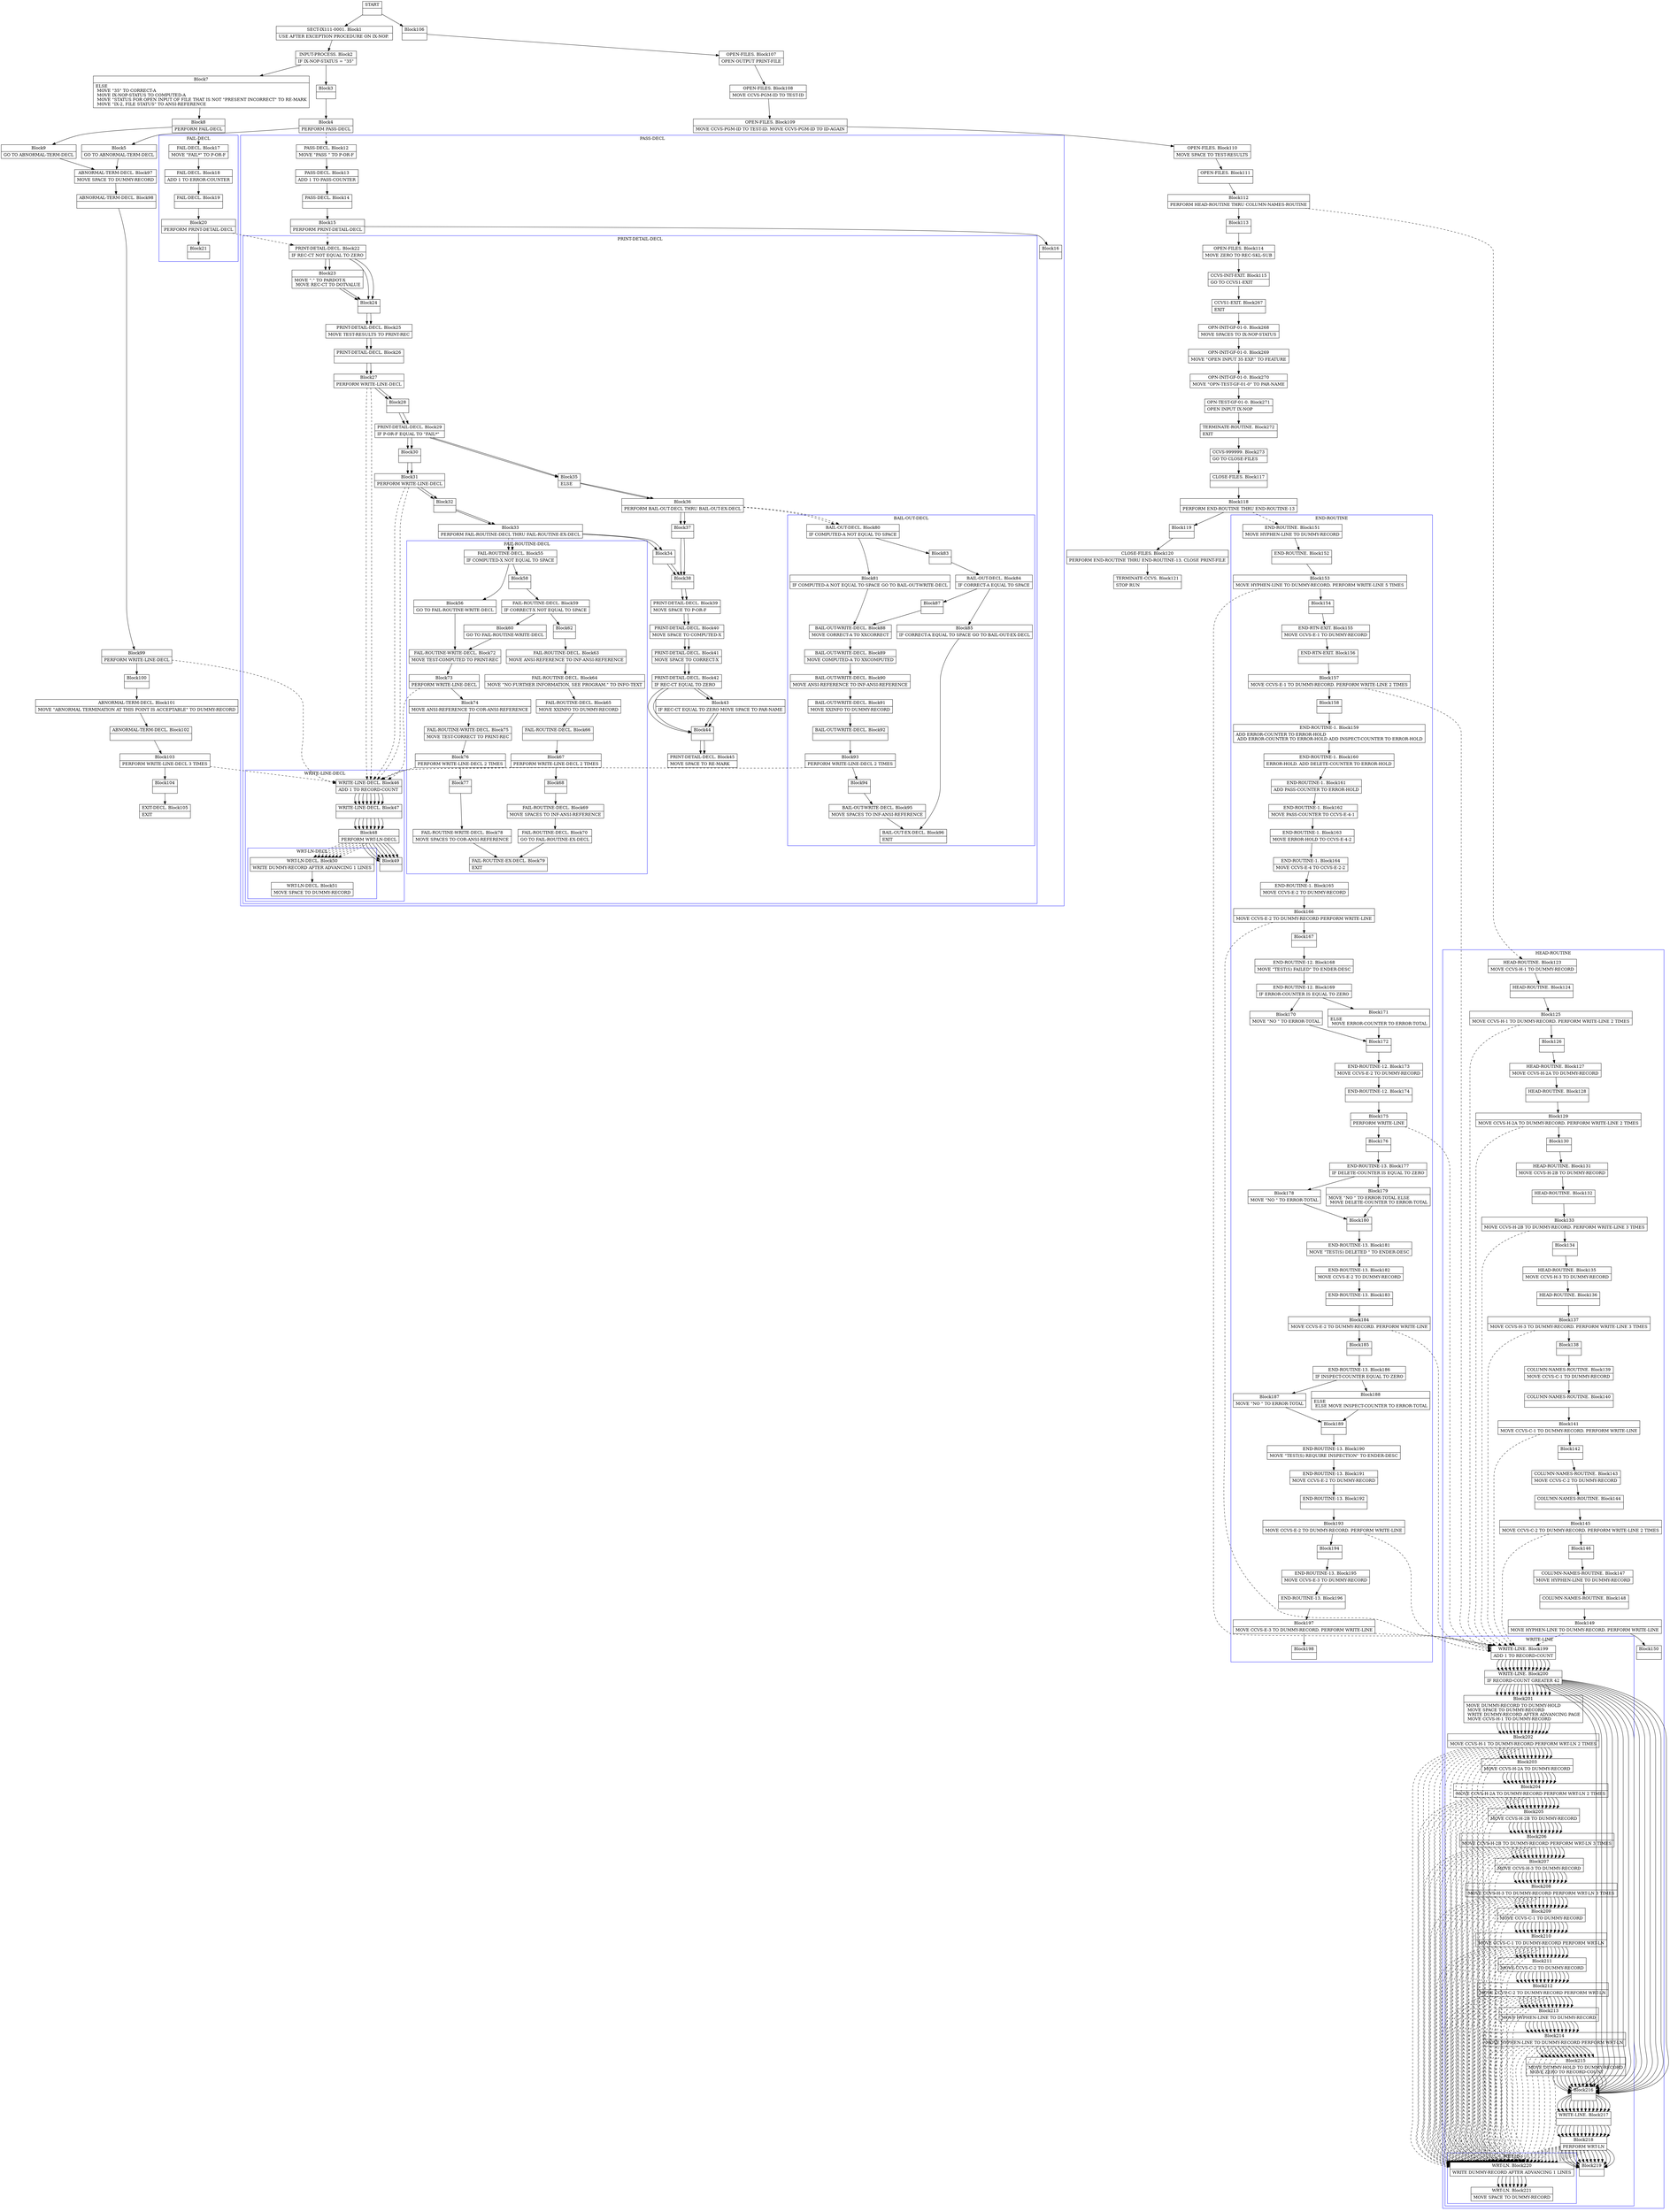 digraph Cfg {
compound=true;
node [
shape = "record"
]

edge [
arrowtail = "empty"
]
Block0 [
label = "{START|}"
]
Block1 [
label = "{SECT-IX111-0001. Block1|    USE AFTER EXCEPTION PROCEDURE ON IX-NOP. \l}"
]
Block2 [
label = "{INPUT-PROCESS. Block2|    IF IX-NOP-STATUS = \"35\"\l}"
]
Block3 [
label = "{Block3|}"
]
Block4 [
label = "{Block4|            PERFORM PASS-DECL\l}"
]
subgraph cluster_1{
color = blue;
label = "PASS-DECL";
Block12 [
label = "{PASS-DECL. Block12|    MOVE   \"PASS \" TO P-OR-F\l}"
]
Block13 [
label = "{PASS-DECL. Block13|    ADD     1 TO PASS-COUNTER\l}"
]
Block14 [
label = "{PASS-DECL. Block14|}"
]
Block15 [
label = "{Block15|    PERFORM PRINT-DETAIL-DECL\l}"
]
subgraph cluster_3{
color = blue;
label = "PRINT-DETAIL-DECL";
Block22 [
label = "{PRINT-DETAIL-DECL. Block22|    IF REC-CT NOT EQUAL TO ZERO\l}"
]
Block23 [
label = "{Block23|        MOVE   \".\" TO PARDOT-X\l        MOVE   REC-CT TO DOTVALUE\l}"
]
Block24 [
label = "{Block24|}"
]
Block25 [
label = "{PRINT-DETAIL-DECL. Block25|    MOVE    TEST-RESULTS TO PRINT-REC\l}"
]
Block26 [
label = "{PRINT-DETAIL-DECL. Block26|}"
]
Block27 [
label = "{Block27|    PERFORM WRITE-LINE-DECL\l}"
]
subgraph cluster_5{
color = blue;
label = "WRITE-LINE-DECL";
Block46 [
label = "{WRITE-LINE-DECL. Block46|    ADD     1 TO RECORD-COUNT\l}"
]
Block47 [
label = "{WRITE-LINE-DECL. Block47|}"
]
Block48 [
label = "{Block48|    PERFORM WRT-LN-DECL\l}"
]
subgraph cluster_9{
color = blue;
label = "WRT-LN-DECL";
Block50 [
label = "{WRT-LN-DECL. Block50|    WRITE   DUMMY-RECORD AFTER ADVANCING 1 LINES\l}"
]
Block51 [
label = "{WRT-LN-DECL. Block51|    MOVE    SPACE TO DUMMY-RECORD\l}"
]
Block50 -> Block51

}
Block48 -> Block50 [style=dashed]

Block49 [
label = "{Block49|}"
]
Block46 -> Block47
Block47 -> Block48
Block48 -> Block49

}
Block27 -> Block46 [style=dashed]

Block28 [
label = "{Block28|}"
]
Block29 [
label = "{PRINT-DETAIL-DECL. Block29|    IF P-OR-F EQUAL TO \"FAIL*\"\l}"
]
Block30 [
label = "{Block30|}"
]
Block31 [
label = "{Block31|        PERFORM WRITE-LINE-DECL\l}"
]
subgraph cluster_6{
color = blue;
label = "WRITE-LINE-DECL";
Block46 [
label = "{WRITE-LINE-DECL. Block46|    ADD     1 TO RECORD-COUNT\l}"
]
Block47 [
label = "{WRITE-LINE-DECL. Block47|}"
]
Block48 [
label = "{Block48|    PERFORM WRT-LN-DECL\l}"
]
Block48 -> Block50 [style=dashed]

Block49 [
label = "{Block49|}"
]
Block46 -> Block47
Block47 -> Block48
Block48 -> Block49

}
Block31 -> Block46 [style=dashed]

Block32 [
label = "{Block32|}"
]
Block33 [
label = "{Block33|        PERFORM FAIL-ROUTINE-DECL THRU FAIL-ROUTINE-EX-DECL\l}"
]
subgraph cluster_7{
color = blue;
label = "FAIL-ROUTINE-DECL";
Block55 [
label = "{FAIL-ROUTINE-DECL. Block55|    IF COMPUTED-X NOT EQUAL TO SPACE\l}"
]
Block56 [
label = "{Block56|            GO TO FAIL-ROUTINE-WRITE-DECL\l}"
]
Block72 [
label = "{FAIL-ROUTINE-WRITE-DECL. Block72|    MOVE    TEST-COMPUTED  TO PRINT-REC\l}"
]
Block73 [
label = "{Block73|    PERFORM WRITE-LINE-DECL\l}"
]
subgraph cluster_12{
color = blue;
label = "WRITE-LINE-DECL";
Block46 [
label = "{WRITE-LINE-DECL. Block46|    ADD     1 TO RECORD-COUNT\l}"
]
Block47 [
label = "{WRITE-LINE-DECL. Block47|}"
]
Block48 [
label = "{Block48|    PERFORM WRT-LN-DECL\l}"
]
Block48 -> Block50 [style=dashed]

Block49 [
label = "{Block49|}"
]
Block46 -> Block47
Block47 -> Block48
Block48 -> Block49

}
Block73 -> Block46 [style=dashed]

Block74 [
label = "{Block74|    MOVE    ANSI-REFERENCE TO COR-ANSI-REFERENCE\l}"
]
Block75 [
label = "{FAIL-ROUTINE-WRITE-DECL. Block75|    MOVE    TEST-CORRECT   TO PRINT-REC\l}"
]
Block76 [
label = "{Block76|    PERFORM WRITE-LINE-DECL 2 TIMES\l}"
]
subgraph cluster_13{
color = blue;
label = "WRITE-LINE-DECL";
Block46 [
label = "{WRITE-LINE-DECL. Block46|    ADD     1 TO RECORD-COUNT\l}"
]
Block47 [
label = "{WRITE-LINE-DECL. Block47|}"
]
Block48 [
label = "{Block48|    PERFORM WRT-LN-DECL\l}"
]
Block48 -> Block50 [style=dashed]

Block49 [
label = "{Block49|}"
]
Block46 -> Block47
Block47 -> Block48
Block48 -> Block49

}
Block76 -> Block46 [style=dashed]

Block77 [
label = "{Block77|}"
]
Block78 [
label = "{FAIL-ROUTINE-WRITE-DECL. Block78|    MOVE    SPACES         TO COR-ANSI-REFERENCE\l}"
]
Block79 [
label = "{FAIL-ROUTINE-EX-DECL. Block79|    EXIT\l}"
]
Block58 [
label = "{Block58|}"
]
Block59 [
label = "{FAIL-ROUTINE-DECL. Block59|    IF CORRECT-X NOT EQUAL TO SPACE\l}"
]
Block60 [
label = "{Block60|            GO TO FAIL-ROUTINE-WRITE-DECL\l}"
]
Block62 [
label = "{Block62|}"
]
Block63 [
label = "{FAIL-ROUTINE-DECL. Block63|    MOVE    ANSI-REFERENCE TO INF-ANSI-REFERENCE\l}"
]
Block64 [
label = "{FAIL-ROUTINE-DECL. Block64|    MOVE   \"NO FURTHER INFORMATION, SEE PROGRAM.\" TO INFO-TEXT\l}"
]
Block65 [
label = "{FAIL-ROUTINE-DECL. Block65|    MOVE    XXINFO TO DUMMY-RECORD\l}"
]
Block66 [
label = "{FAIL-ROUTINE-DECL. Block66|}"
]
Block67 [
label = "{Block67|    PERFORM WRITE-LINE-DECL 2 TIMES\l}"
]
subgraph cluster_11{
color = blue;
label = "WRITE-LINE-DECL";
Block46 [
label = "{WRITE-LINE-DECL. Block46|    ADD     1 TO RECORD-COUNT\l}"
]
Block47 [
label = "{WRITE-LINE-DECL. Block47|}"
]
Block48 [
label = "{Block48|    PERFORM WRT-LN-DECL\l}"
]
Block48 -> Block50 [style=dashed]

Block49 [
label = "{Block49|}"
]
Block46 -> Block47
Block47 -> Block48
Block48 -> Block49

}
Block67 -> Block46 [style=dashed]

Block68 [
label = "{Block68|}"
]
Block69 [
label = "{FAIL-ROUTINE-DECL. Block69|    MOVE    SPACES TO INF-ANSI-REFERENCE\l}"
]
Block70 [
label = "{FAIL-ROUTINE-DECL. Block70|    GO TO   FAIL-ROUTINE-EX-DECL\l}"
]
Block55 -> Block56
Block55 -> Block58
Block56 -> Block72
Block72 -> Block73
Block73 -> Block74
Block74 -> Block75
Block75 -> Block76
Block76 -> Block77
Block77 -> Block78
Block78 -> Block79
Block58 -> Block59
Block59 -> Block60
Block59 -> Block62
Block60 -> Block72
Block62 -> Block63
Block63 -> Block64
Block64 -> Block65
Block65 -> Block66
Block66 -> Block67
Block67 -> Block68
Block68 -> Block69
Block69 -> Block70
Block70 -> Block79

}
Block33 -> Block55 [style=dashed]

Block34 [
label = "{Block34|}"
]
Block38 [
label = "{Block38|}"
]
Block39 [
label = "{PRINT-DETAIL-DECL. Block39|    MOVE    SPACE TO P-OR-F\l}"
]
Block40 [
label = "{PRINT-DETAIL-DECL. Block40|    MOVE    SPACE TO COMPUTED-X\l}"
]
Block41 [
label = "{PRINT-DETAIL-DECL. Block41|    MOVE    SPACE TO CORRECT-X\l}"
]
Block42 [
label = "{PRINT-DETAIL-DECL. Block42|    IF REC-CT EQUAL TO ZERO\l}"
]
Block43 [
label = "{Block43|    IF REC-CT EQUAL TO ZERO  MOVE SPACE TO PAR-NAME\l}"
]
Block44 [
label = "{Block44|}"
]
Block45 [
label = "{PRINT-DETAIL-DECL. Block45|    MOVE    SPACE TO RE-MARK\l}"
]
Block35 [
label = "{Block35|    ELSE\l}"
]
Block36 [
label = "{Block36|        PERFORM BAIL-OUT-DECL THRU BAIL-OUT-EX-DECL\l}"
]
subgraph cluster_8{
color = blue;
label = "BAIL-OUT-DECL";
Block80 [
label = "{BAIL-OUT-DECL. Block80|    IF COMPUTED-A NOT EQUAL TO SPACE\l}"
]
Block81 [
label = "{Block81|    IF COMPUTED-A NOT EQUAL TO SPACE GO TO BAIL-OUT-WRITE-DECL\l}"
]
Block88 [
label = "{BAIL-OUT-WRITE-DECL. Block88|    MOVE    CORRECT-A      TO XXCORRECT\l}"
]
Block89 [
label = "{BAIL-OUT-WRITE-DECL. Block89|    MOVE    COMPUTED-A     TO XXCOMPUTED\l}"
]
Block90 [
label = "{BAIL-OUT-WRITE-DECL. Block90|    MOVE    ANSI-REFERENCE TO INF-ANSI-REFERENCE\l}"
]
Block91 [
label = "{BAIL-OUT-WRITE-DECL. Block91|    MOVE    XXINFO TO DUMMY-RECORD\l}"
]
Block92 [
label = "{BAIL-OUT-WRITE-DECL. Block92|}"
]
Block93 [
label = "{Block93|    PERFORM WRITE-LINE-DECL 2 TIMES\l}"
]
subgraph cluster_14{
color = blue;
label = "WRITE-LINE-DECL";
Block46 [
label = "{WRITE-LINE-DECL. Block46|    ADD     1 TO RECORD-COUNT\l}"
]
Block47 [
label = "{WRITE-LINE-DECL. Block47|}"
]
Block48 [
label = "{Block48|    PERFORM WRT-LN-DECL\l}"
]
Block48 -> Block50 [style=dashed]

Block49 [
label = "{Block49|}"
]
Block46 -> Block47
Block47 -> Block48
Block48 -> Block49

}
Block93 -> Block46 [style=dashed]

Block94 [
label = "{Block94|}"
]
Block95 [
label = "{BAIL-OUT-WRITE-DECL. Block95|    MOVE    SPACES TO INF-ANSI-REFERENCE\l}"
]
Block96 [
label = "{BAIL-OUT-EX-DECL. Block96|    EXIT\l}"
]
Block83 [
label = "{Block83|}"
]
Block84 [
label = "{BAIL-OUT-DECL. Block84|    IF CORRECT-A EQUAL TO SPACE\l}"
]
Block85 [
label = "{Block85|    IF CORRECT-A EQUAL TO SPACE GO TO BAIL-OUT-EX-DECL\l}"
]
Block87 [
label = "{Block87|}"
]
Block80 -> Block81
Block80 -> Block83
Block81 -> Block88
Block88 -> Block89
Block89 -> Block90
Block90 -> Block91
Block91 -> Block92
Block92 -> Block93
Block93 -> Block94
Block94 -> Block95
Block95 -> Block96
Block83 -> Block84
Block84 -> Block85
Block84 -> Block87
Block85 -> Block96
Block87 -> Block88

}
Block36 -> Block80 [style=dashed]

Block37 [
label = "{Block37|}"
]
Block22 -> Block23
Block22 -> Block24
Block23 -> Block24
Block24 -> Block25
Block25 -> Block26
Block26 -> Block27
Block27 -> Block28
Block28 -> Block29
Block29 -> Block30
Block29 -> Block35
Block30 -> Block31
Block31 -> Block32
Block32 -> Block33
Block33 -> Block34
Block34 -> Block38
Block38 -> Block39
Block39 -> Block40
Block40 -> Block41
Block41 -> Block42
Block42 -> Block43
Block42 -> Block44
Block43 -> Block44
Block44 -> Block45
Block35 -> Block36
Block36 -> Block37
Block37 -> Block38

}
Block15 -> Block22 [style=dashed]

Block16 [
label = "{Block16|}"
]
Block12 -> Block13
Block13 -> Block14
Block14 -> Block15
Block15 -> Block16

}
Block4 -> Block12 [style=dashed]

Block5 [
label = "{Block5|            GO TO ABNORMAL-TERM-DECL\l}"
]
Block97 [
label = "{ABNORMAL-TERM-DECL. Block97|    MOVE    SPACE TO DUMMY-RECORD\l}"
]
Block98 [
label = "{ABNORMAL-TERM-DECL. Block98|}"
]
Block99 [
label = "{Block99|    PERFORM WRITE-LINE-DECL\l}"
]
subgraph cluster_15{
color = blue;
label = "WRITE-LINE-DECL";
Block46 [
label = "{WRITE-LINE-DECL. Block46|    ADD     1 TO RECORD-COUNT\l}"
]
Block47 [
label = "{WRITE-LINE-DECL. Block47|}"
]
Block48 [
label = "{Block48|    PERFORM WRT-LN-DECL\l}"
]
Block48 -> Block50 [style=dashed]

Block49 [
label = "{Block49|}"
]
Block46 -> Block47
Block47 -> Block48
Block48 -> Block49

}
Block99 -> Block46 [style=dashed]

Block100 [
label = "{Block100|}"
]
Block101 [
label = "{ABNORMAL-TERM-DECL. Block101|    MOVE    \"ABNORMAL TERMINATION AT THIS POINT IS ACCEPTABLE\"                      TO DUMMY-RECORD\l}"
]
Block102 [
label = "{ABNORMAL-TERM-DECL. Block102|}"
]
Block103 [
label = "{Block103|    PERFORM WRITE-LINE-DECL 3 TIMES\l}"
]
subgraph cluster_16{
color = blue;
label = "WRITE-LINE-DECL";
Block46 [
label = "{WRITE-LINE-DECL. Block46|    ADD     1 TO RECORD-COUNT\l}"
]
Block47 [
label = "{WRITE-LINE-DECL. Block47|}"
]
Block48 [
label = "{Block48|    PERFORM WRT-LN-DECL\l}"
]
Block48 -> Block50 [style=dashed]

Block49 [
label = "{Block49|}"
]
Block46 -> Block47
Block47 -> Block48
Block48 -> Block49

}
Block103 -> Block46 [style=dashed]

Block104 [
label = "{Block104|}"
]
Block105 [
label = "{EXIT-DECL. Block105|    EXIT\l}"
]
Block7 [
label = "{Block7|    ELSE\l            MOVE \"35\" TO CORRECT-A\l            MOVE IX-NOP-STATUS TO COMPUTED-A\l            MOVE \"STATUS FOR OPEN INPUT OF FILE THAT IS NOT                         \"PRESENT INCORRECT\" TO RE-MARK\l            MOVE \"IX-2, FILE STATUS\" TO ANSI-REFERENCE\l}"
]
Block8 [
label = "{Block8|            PERFORM FAIL-DECL\l}"
]
subgraph cluster_2{
color = blue;
label = "FAIL-DECL";
Block17 [
label = "{FAIL-DECL. Block17|    MOVE   \"FAIL*\" TO P-OR-F\l}"
]
Block18 [
label = "{FAIL-DECL. Block18|    ADD     1 TO ERROR-COUNTER\l}"
]
Block19 [
label = "{FAIL-DECL. Block19|}"
]
Block20 [
label = "{Block20|    PERFORM PRINT-DETAIL-DECL\l}"
]
subgraph cluster_4{
color = blue;
label = "PRINT-DETAIL-DECL";
Block22 [
label = "{PRINT-DETAIL-DECL. Block22|    IF REC-CT NOT EQUAL TO ZERO\l}"
]
Block23 [
label = "{Block23|        MOVE   \".\" TO PARDOT-X\l        MOVE   REC-CT TO DOTVALUE\l}"
]
Block24 [
label = "{Block24|}"
]
Block25 [
label = "{PRINT-DETAIL-DECL. Block25|    MOVE    TEST-RESULTS TO PRINT-REC\l}"
]
Block26 [
label = "{PRINT-DETAIL-DECL. Block26|}"
]
Block27 [
label = "{Block27|    PERFORM WRITE-LINE-DECL\l}"
]
Block27 -> Block46 [style=dashed]

Block28 [
label = "{Block28|}"
]
Block29 [
label = "{PRINT-DETAIL-DECL. Block29|    IF P-OR-F EQUAL TO \"FAIL*\"\l}"
]
Block30 [
label = "{Block30|}"
]
Block31 [
label = "{Block31|        PERFORM WRITE-LINE-DECL\l}"
]
Block31 -> Block46 [style=dashed]

Block32 [
label = "{Block32|}"
]
Block33 [
label = "{Block33|        PERFORM FAIL-ROUTINE-DECL THRU FAIL-ROUTINE-EX-DECL\l}"
]
Block33 -> Block55 [style=dashed]

Block34 [
label = "{Block34|}"
]
Block38 [
label = "{Block38|}"
]
Block39 [
label = "{PRINT-DETAIL-DECL. Block39|    MOVE    SPACE TO P-OR-F\l}"
]
Block40 [
label = "{PRINT-DETAIL-DECL. Block40|    MOVE    SPACE TO COMPUTED-X\l}"
]
Block41 [
label = "{PRINT-DETAIL-DECL. Block41|    MOVE    SPACE TO CORRECT-X\l}"
]
Block42 [
label = "{PRINT-DETAIL-DECL. Block42|    IF REC-CT EQUAL TO ZERO\l}"
]
Block43 [
label = "{Block43|    IF REC-CT EQUAL TO ZERO  MOVE SPACE TO PAR-NAME\l}"
]
Block44 [
label = "{Block44|}"
]
Block45 [
label = "{PRINT-DETAIL-DECL. Block45|    MOVE    SPACE TO RE-MARK\l}"
]
Block35 [
label = "{Block35|    ELSE\l}"
]
Block36 [
label = "{Block36|        PERFORM BAIL-OUT-DECL THRU BAIL-OUT-EX-DECL\l}"
]
Block36 -> Block80 [style=dashed]

Block37 [
label = "{Block37|}"
]
Block22 -> Block23
Block22 -> Block24
Block23 -> Block24
Block24 -> Block25
Block25 -> Block26
Block26 -> Block27
Block27 -> Block28
Block28 -> Block29
Block29 -> Block30
Block29 -> Block35
Block30 -> Block31
Block31 -> Block32
Block32 -> Block33
Block33 -> Block34
Block34 -> Block38
Block38 -> Block39
Block39 -> Block40
Block40 -> Block41
Block41 -> Block42
Block42 -> Block43
Block42 -> Block44
Block43 -> Block44
Block44 -> Block45
Block35 -> Block36
Block36 -> Block37
Block37 -> Block38

}
Block20 -> Block22 [style=dashed]

Block21 [
label = "{Block21|}"
]
Block17 -> Block18
Block18 -> Block19
Block19 -> Block20
Block20 -> Block21

}
Block8 -> Block17 [style=dashed]

Block9 [
label = "{Block9|            GO TO ABNORMAL-TERM-DECL\l}"
]
Block106 [
label = "{Block106|}"
]
Block107 [
label = "{OPEN-FILES. Block107|    OPEN    OUTPUT PRINT-FILE\l}"
]
Block108 [
label = "{OPEN-FILES. Block108|    MOVE  CCVS-PGM-ID TO TEST-ID\l}"
]
Block109 [
label = "{OPEN-FILES. Block109|    MOVE  CCVS-PGM-ID TO TEST-ID. MOVE CCVS-PGM-ID TO ID-AGAIN\l}"
]
Block110 [
label = "{OPEN-FILES. Block110|    MOVE    SPACE TO TEST-RESULTS\l}"
]
Block111 [
label = "{OPEN-FILES. Block111|}"
]
Block112 [
label = "{Block112|    PERFORM HEAD-ROUTINE THRU COLUMN-NAMES-ROUTINE\l}"
]
subgraph cluster_17{
color = blue;
label = "HEAD-ROUTINE";
Block123 [
label = "{HEAD-ROUTINE. Block123|    MOVE CCVS-H-1  TO DUMMY-RECORD\l}"
]
Block124 [
label = "{HEAD-ROUTINE. Block124|}"
]
Block125 [
label = "{Block125|    MOVE CCVS-H-1  TO DUMMY-RECORD. PERFORM WRITE-LINE 2 TIMES\l}"
]
subgraph cluster_19{
color = blue;
label = "WRITE-LINE";
Block199 [
label = "{WRITE-LINE. Block199|    ADD 1 TO RECORD-COUNT\l}"
]
Block200 [
label = "{WRITE-LINE. Block200|    IF RECORD-COUNT GREATER 42\l}"
]
Block201 [
label = "{Block201|        MOVE DUMMY-RECORD TO DUMMY-HOLD\l        MOVE SPACE TO DUMMY-RECORD\l        WRITE DUMMY-RECORD AFTER ADVANCING PAGE\l        MOVE CCVS-H-1  TO DUMMY-RECORD\l}"
]
Block202 [
label = "{Block202|        MOVE CCVS-H-1  TO DUMMY-RECORD PERFORM WRT-LN 2 TIMES\l}"
]
subgraph cluster_33{
color = blue;
label = "WRT-LN";
Block220 [
label = "{WRT-LN. Block220|    WRITE    DUMMY-RECORD AFTER ADVANCING 1 LINES\l}"
]
Block221 [
label = "{WRT-LN. Block221|    MOVE SPACE TO DUMMY-RECORD\l}"
]
Block220 -> Block221

}
Block202 -> Block220 [style=dashed]

Block203 [
label = "{Block203|        MOVE CCVS-H-2A TO DUMMY-RECORD\l}"
]
Block204 [
label = "{Block204|        MOVE CCVS-H-2A TO DUMMY-RECORD PERFORM WRT-LN 2 TIMES\l}"
]
subgraph cluster_34{
color = blue;
label = "WRT-LN";
Block220 [
label = "{WRT-LN. Block220|    WRITE    DUMMY-RECORD AFTER ADVANCING 1 LINES\l}"
]
Block221 [
label = "{WRT-LN. Block221|    MOVE SPACE TO DUMMY-RECORD\l}"
]
Block220 -> Block221

}
Block204 -> Block220 [style=dashed]

Block205 [
label = "{Block205|        MOVE CCVS-H-2B TO DUMMY-RECORD\l}"
]
Block206 [
label = "{Block206|        MOVE CCVS-H-2B TO DUMMY-RECORD PERFORM WRT-LN 3 TIMES\l}"
]
subgraph cluster_35{
color = blue;
label = "WRT-LN";
Block220 [
label = "{WRT-LN. Block220|    WRITE    DUMMY-RECORD AFTER ADVANCING 1 LINES\l}"
]
Block221 [
label = "{WRT-LN. Block221|    MOVE SPACE TO DUMMY-RECORD\l}"
]
Block220 -> Block221

}
Block206 -> Block220 [style=dashed]

Block207 [
label = "{Block207|        MOVE CCVS-H-3  TO DUMMY-RECORD\l}"
]
Block208 [
label = "{Block208|        MOVE CCVS-H-3  TO DUMMY-RECORD PERFORM WRT-LN 3 TIMES\l}"
]
subgraph cluster_36{
color = blue;
label = "WRT-LN";
Block220 [
label = "{WRT-LN. Block220|    WRITE    DUMMY-RECORD AFTER ADVANCING 1 LINES\l}"
]
Block221 [
label = "{WRT-LN. Block221|    MOVE SPACE TO DUMMY-RECORD\l}"
]
Block220 -> Block221

}
Block208 -> Block220 [style=dashed]

Block209 [
label = "{Block209|        MOVE CCVS-C-1  TO DUMMY-RECORD\l}"
]
Block210 [
label = "{Block210|        MOVE CCVS-C-1  TO DUMMY-RECORD PERFORM WRT-LN\l}"
]
subgraph cluster_37{
color = blue;
label = "WRT-LN";
Block220 [
label = "{WRT-LN. Block220|    WRITE    DUMMY-RECORD AFTER ADVANCING 1 LINES\l}"
]
Block221 [
label = "{WRT-LN. Block221|    MOVE SPACE TO DUMMY-RECORD\l}"
]
Block220 -> Block221

}
Block210 -> Block220 [style=dashed]

Block211 [
label = "{Block211|        MOVE CCVS-C-2  TO DUMMY-RECORD\l}"
]
Block212 [
label = "{Block212|        MOVE CCVS-C-2  TO DUMMY-RECORD PERFORM WRT-LN\l}"
]
subgraph cluster_38{
color = blue;
label = "WRT-LN";
Block220 [
label = "{WRT-LN. Block220|    WRITE    DUMMY-RECORD AFTER ADVANCING 1 LINES\l}"
]
Block221 [
label = "{WRT-LN. Block221|    MOVE SPACE TO DUMMY-RECORD\l}"
]
Block220 -> Block221

}
Block212 -> Block220 [style=dashed]

Block213 [
label = "{Block213|        MOVE HYPHEN-LINE TO DUMMY-RECORD\l}"
]
Block214 [
label = "{Block214|        MOVE HYPHEN-LINE TO DUMMY-RECORD PERFORM WRT-LN\l}"
]
subgraph cluster_39{
color = blue;
label = "WRT-LN";
Block220 [
label = "{WRT-LN. Block220|    WRITE    DUMMY-RECORD AFTER ADVANCING 1 LINES\l}"
]
Block221 [
label = "{WRT-LN. Block221|    MOVE SPACE TO DUMMY-RECORD\l}"
]
Block220 -> Block221

}
Block214 -> Block220 [style=dashed]

Block215 [
label = "{Block215|        MOVE DUMMY-HOLD TO DUMMY-RECORD\l        MOVE ZERO TO RECORD-COUNT\l}"
]
Block216 [
label = "{Block216|}"
]
Block217 [
label = "{WRITE-LINE. Block217|}"
]
Block218 [
label = "{Block218|    PERFORM WRT-LN\l}"
]
subgraph cluster_40{
color = blue;
label = "WRT-LN";
Block220 [
label = "{WRT-LN. Block220|    WRITE    DUMMY-RECORD AFTER ADVANCING 1 LINES\l}"
]
Block221 [
label = "{WRT-LN. Block221|    MOVE SPACE TO DUMMY-RECORD\l}"
]
Block220 -> Block221

}
Block218 -> Block220 [style=dashed]

Block219 [
label = "{Block219|}"
]
Block199 -> Block200
Block200 -> Block201
Block200 -> Block216
Block201 -> Block202
Block202 -> Block203
Block203 -> Block204
Block204 -> Block205
Block205 -> Block206
Block206 -> Block207
Block207 -> Block208
Block208 -> Block209
Block209 -> Block210
Block210 -> Block211
Block211 -> Block212
Block212 -> Block213
Block213 -> Block214
Block214 -> Block215
Block215 -> Block216
Block216 -> Block217
Block217 -> Block218
Block218 -> Block219

}
Block125 -> Block199 [style=dashed]

Block126 [
label = "{Block126|}"
]
Block127 [
label = "{HEAD-ROUTINE. Block127|    MOVE CCVS-H-2A TO DUMMY-RECORD\l}"
]
Block128 [
label = "{HEAD-ROUTINE. Block128|}"
]
Block129 [
label = "{Block129|    MOVE CCVS-H-2A TO DUMMY-RECORD. PERFORM WRITE-LINE 2 TIMES\l}"
]
subgraph cluster_20{
color = blue;
label = "WRITE-LINE";
Block199 [
label = "{WRITE-LINE. Block199|    ADD 1 TO RECORD-COUNT\l}"
]
Block200 [
label = "{WRITE-LINE. Block200|    IF RECORD-COUNT GREATER 42\l}"
]
Block201 [
label = "{Block201|        MOVE DUMMY-RECORD TO DUMMY-HOLD\l        MOVE SPACE TO DUMMY-RECORD\l        WRITE DUMMY-RECORD AFTER ADVANCING PAGE\l        MOVE CCVS-H-1  TO DUMMY-RECORD\l}"
]
Block202 [
label = "{Block202|        MOVE CCVS-H-1  TO DUMMY-RECORD PERFORM WRT-LN 2 TIMES\l}"
]
Block202 -> Block220 [style=dashed]

Block203 [
label = "{Block203|        MOVE CCVS-H-2A TO DUMMY-RECORD\l}"
]
Block204 [
label = "{Block204|        MOVE CCVS-H-2A TO DUMMY-RECORD PERFORM WRT-LN 2 TIMES\l}"
]
Block204 -> Block220 [style=dashed]

Block205 [
label = "{Block205|        MOVE CCVS-H-2B TO DUMMY-RECORD\l}"
]
Block206 [
label = "{Block206|        MOVE CCVS-H-2B TO DUMMY-RECORD PERFORM WRT-LN 3 TIMES\l}"
]
Block206 -> Block220 [style=dashed]

Block207 [
label = "{Block207|        MOVE CCVS-H-3  TO DUMMY-RECORD\l}"
]
Block208 [
label = "{Block208|        MOVE CCVS-H-3  TO DUMMY-RECORD PERFORM WRT-LN 3 TIMES\l}"
]
Block208 -> Block220 [style=dashed]

Block209 [
label = "{Block209|        MOVE CCVS-C-1  TO DUMMY-RECORD\l}"
]
Block210 [
label = "{Block210|        MOVE CCVS-C-1  TO DUMMY-RECORD PERFORM WRT-LN\l}"
]
Block210 -> Block220 [style=dashed]

Block211 [
label = "{Block211|        MOVE CCVS-C-2  TO DUMMY-RECORD\l}"
]
Block212 [
label = "{Block212|        MOVE CCVS-C-2  TO DUMMY-RECORD PERFORM WRT-LN\l}"
]
Block212 -> Block220 [style=dashed]

Block213 [
label = "{Block213|        MOVE HYPHEN-LINE TO DUMMY-RECORD\l}"
]
Block214 [
label = "{Block214|        MOVE HYPHEN-LINE TO DUMMY-RECORD PERFORM WRT-LN\l}"
]
Block214 -> Block220 [style=dashed]

Block215 [
label = "{Block215|        MOVE DUMMY-HOLD TO DUMMY-RECORD\l        MOVE ZERO TO RECORD-COUNT\l}"
]
Block216 [
label = "{Block216|}"
]
Block217 [
label = "{WRITE-LINE. Block217|}"
]
Block218 [
label = "{Block218|    PERFORM WRT-LN\l}"
]
Block218 -> Block220 [style=dashed]

Block219 [
label = "{Block219|}"
]
Block199 -> Block200
Block200 -> Block201
Block200 -> Block216
Block201 -> Block202
Block202 -> Block203
Block203 -> Block204
Block204 -> Block205
Block205 -> Block206
Block206 -> Block207
Block207 -> Block208
Block208 -> Block209
Block209 -> Block210
Block210 -> Block211
Block211 -> Block212
Block212 -> Block213
Block213 -> Block214
Block214 -> Block215
Block215 -> Block216
Block216 -> Block217
Block217 -> Block218
Block218 -> Block219

}
Block129 -> Block199 [style=dashed]

Block130 [
label = "{Block130|}"
]
Block131 [
label = "{HEAD-ROUTINE. Block131|    MOVE CCVS-H-2B TO DUMMY-RECORD\l}"
]
Block132 [
label = "{HEAD-ROUTINE. Block132|}"
]
Block133 [
label = "{Block133|    MOVE CCVS-H-2B TO DUMMY-RECORD. PERFORM WRITE-LINE 3 TIMES\l}"
]
subgraph cluster_21{
color = blue;
label = "WRITE-LINE";
Block199 [
label = "{WRITE-LINE. Block199|    ADD 1 TO RECORD-COUNT\l}"
]
Block200 [
label = "{WRITE-LINE. Block200|    IF RECORD-COUNT GREATER 42\l}"
]
Block201 [
label = "{Block201|        MOVE DUMMY-RECORD TO DUMMY-HOLD\l        MOVE SPACE TO DUMMY-RECORD\l        WRITE DUMMY-RECORD AFTER ADVANCING PAGE\l        MOVE CCVS-H-1  TO DUMMY-RECORD\l}"
]
Block202 [
label = "{Block202|        MOVE CCVS-H-1  TO DUMMY-RECORD PERFORM WRT-LN 2 TIMES\l}"
]
Block202 -> Block220 [style=dashed]

Block203 [
label = "{Block203|        MOVE CCVS-H-2A TO DUMMY-RECORD\l}"
]
Block204 [
label = "{Block204|        MOVE CCVS-H-2A TO DUMMY-RECORD PERFORM WRT-LN 2 TIMES\l}"
]
Block204 -> Block220 [style=dashed]

Block205 [
label = "{Block205|        MOVE CCVS-H-2B TO DUMMY-RECORD\l}"
]
Block206 [
label = "{Block206|        MOVE CCVS-H-2B TO DUMMY-RECORD PERFORM WRT-LN 3 TIMES\l}"
]
Block206 -> Block220 [style=dashed]

Block207 [
label = "{Block207|        MOVE CCVS-H-3  TO DUMMY-RECORD\l}"
]
Block208 [
label = "{Block208|        MOVE CCVS-H-3  TO DUMMY-RECORD PERFORM WRT-LN 3 TIMES\l}"
]
Block208 -> Block220 [style=dashed]

Block209 [
label = "{Block209|        MOVE CCVS-C-1  TO DUMMY-RECORD\l}"
]
Block210 [
label = "{Block210|        MOVE CCVS-C-1  TO DUMMY-RECORD PERFORM WRT-LN\l}"
]
Block210 -> Block220 [style=dashed]

Block211 [
label = "{Block211|        MOVE CCVS-C-2  TO DUMMY-RECORD\l}"
]
Block212 [
label = "{Block212|        MOVE CCVS-C-2  TO DUMMY-RECORD PERFORM WRT-LN\l}"
]
Block212 -> Block220 [style=dashed]

Block213 [
label = "{Block213|        MOVE HYPHEN-LINE TO DUMMY-RECORD\l}"
]
Block214 [
label = "{Block214|        MOVE HYPHEN-LINE TO DUMMY-RECORD PERFORM WRT-LN\l}"
]
Block214 -> Block220 [style=dashed]

Block215 [
label = "{Block215|        MOVE DUMMY-HOLD TO DUMMY-RECORD\l        MOVE ZERO TO RECORD-COUNT\l}"
]
Block216 [
label = "{Block216|}"
]
Block217 [
label = "{WRITE-LINE. Block217|}"
]
Block218 [
label = "{Block218|    PERFORM WRT-LN\l}"
]
Block218 -> Block220 [style=dashed]

Block219 [
label = "{Block219|}"
]
Block199 -> Block200
Block200 -> Block201
Block200 -> Block216
Block201 -> Block202
Block202 -> Block203
Block203 -> Block204
Block204 -> Block205
Block205 -> Block206
Block206 -> Block207
Block207 -> Block208
Block208 -> Block209
Block209 -> Block210
Block210 -> Block211
Block211 -> Block212
Block212 -> Block213
Block213 -> Block214
Block214 -> Block215
Block215 -> Block216
Block216 -> Block217
Block217 -> Block218
Block218 -> Block219

}
Block133 -> Block199 [style=dashed]

Block134 [
label = "{Block134|}"
]
Block135 [
label = "{HEAD-ROUTINE. Block135|    MOVE CCVS-H-3  TO DUMMY-RECORD\l}"
]
Block136 [
label = "{HEAD-ROUTINE. Block136|}"
]
Block137 [
label = "{Block137|    MOVE CCVS-H-3  TO DUMMY-RECORD. PERFORM WRITE-LINE 3 TIMES\l}"
]
subgraph cluster_22{
color = blue;
label = "WRITE-LINE";
Block199 [
label = "{WRITE-LINE. Block199|    ADD 1 TO RECORD-COUNT\l}"
]
Block200 [
label = "{WRITE-LINE. Block200|    IF RECORD-COUNT GREATER 42\l}"
]
Block201 [
label = "{Block201|        MOVE DUMMY-RECORD TO DUMMY-HOLD\l        MOVE SPACE TO DUMMY-RECORD\l        WRITE DUMMY-RECORD AFTER ADVANCING PAGE\l        MOVE CCVS-H-1  TO DUMMY-RECORD\l}"
]
Block202 [
label = "{Block202|        MOVE CCVS-H-1  TO DUMMY-RECORD PERFORM WRT-LN 2 TIMES\l}"
]
Block202 -> Block220 [style=dashed]

Block203 [
label = "{Block203|        MOVE CCVS-H-2A TO DUMMY-RECORD\l}"
]
Block204 [
label = "{Block204|        MOVE CCVS-H-2A TO DUMMY-RECORD PERFORM WRT-LN 2 TIMES\l}"
]
Block204 -> Block220 [style=dashed]

Block205 [
label = "{Block205|        MOVE CCVS-H-2B TO DUMMY-RECORD\l}"
]
Block206 [
label = "{Block206|        MOVE CCVS-H-2B TO DUMMY-RECORD PERFORM WRT-LN 3 TIMES\l}"
]
Block206 -> Block220 [style=dashed]

Block207 [
label = "{Block207|        MOVE CCVS-H-3  TO DUMMY-RECORD\l}"
]
Block208 [
label = "{Block208|        MOVE CCVS-H-3  TO DUMMY-RECORD PERFORM WRT-LN 3 TIMES\l}"
]
Block208 -> Block220 [style=dashed]

Block209 [
label = "{Block209|        MOVE CCVS-C-1  TO DUMMY-RECORD\l}"
]
Block210 [
label = "{Block210|        MOVE CCVS-C-1  TO DUMMY-RECORD PERFORM WRT-LN\l}"
]
Block210 -> Block220 [style=dashed]

Block211 [
label = "{Block211|        MOVE CCVS-C-2  TO DUMMY-RECORD\l}"
]
Block212 [
label = "{Block212|        MOVE CCVS-C-2  TO DUMMY-RECORD PERFORM WRT-LN\l}"
]
Block212 -> Block220 [style=dashed]

Block213 [
label = "{Block213|        MOVE HYPHEN-LINE TO DUMMY-RECORD\l}"
]
Block214 [
label = "{Block214|        MOVE HYPHEN-LINE TO DUMMY-RECORD PERFORM WRT-LN\l}"
]
Block214 -> Block220 [style=dashed]

Block215 [
label = "{Block215|        MOVE DUMMY-HOLD TO DUMMY-RECORD\l        MOVE ZERO TO RECORD-COUNT\l}"
]
Block216 [
label = "{Block216|}"
]
Block217 [
label = "{WRITE-LINE. Block217|}"
]
Block218 [
label = "{Block218|    PERFORM WRT-LN\l}"
]
Block218 -> Block220 [style=dashed]

Block219 [
label = "{Block219|}"
]
Block199 -> Block200
Block200 -> Block201
Block200 -> Block216
Block201 -> Block202
Block202 -> Block203
Block203 -> Block204
Block204 -> Block205
Block205 -> Block206
Block206 -> Block207
Block207 -> Block208
Block208 -> Block209
Block209 -> Block210
Block210 -> Block211
Block211 -> Block212
Block212 -> Block213
Block213 -> Block214
Block214 -> Block215
Block215 -> Block216
Block216 -> Block217
Block217 -> Block218
Block218 -> Block219

}
Block137 -> Block199 [style=dashed]

Block138 [
label = "{Block138|}"
]
Block139 [
label = "{COLUMN-NAMES-ROUTINE. Block139|    MOVE CCVS-C-1 TO DUMMY-RECORD\l}"
]
Block140 [
label = "{COLUMN-NAMES-ROUTINE. Block140|}"
]
Block141 [
label = "{Block141|    MOVE CCVS-C-1 TO DUMMY-RECORD. PERFORM WRITE-LINE\l}"
]
subgraph cluster_23{
color = blue;
label = "WRITE-LINE";
Block199 [
label = "{WRITE-LINE. Block199|    ADD 1 TO RECORD-COUNT\l}"
]
Block200 [
label = "{WRITE-LINE. Block200|    IF RECORD-COUNT GREATER 42\l}"
]
Block201 [
label = "{Block201|        MOVE DUMMY-RECORD TO DUMMY-HOLD\l        MOVE SPACE TO DUMMY-RECORD\l        WRITE DUMMY-RECORD AFTER ADVANCING PAGE\l        MOVE CCVS-H-1  TO DUMMY-RECORD\l}"
]
Block202 [
label = "{Block202|        MOVE CCVS-H-1  TO DUMMY-RECORD PERFORM WRT-LN 2 TIMES\l}"
]
Block202 -> Block220 [style=dashed]

Block203 [
label = "{Block203|        MOVE CCVS-H-2A TO DUMMY-RECORD\l}"
]
Block204 [
label = "{Block204|        MOVE CCVS-H-2A TO DUMMY-RECORD PERFORM WRT-LN 2 TIMES\l}"
]
Block204 -> Block220 [style=dashed]

Block205 [
label = "{Block205|        MOVE CCVS-H-2B TO DUMMY-RECORD\l}"
]
Block206 [
label = "{Block206|        MOVE CCVS-H-2B TO DUMMY-RECORD PERFORM WRT-LN 3 TIMES\l}"
]
Block206 -> Block220 [style=dashed]

Block207 [
label = "{Block207|        MOVE CCVS-H-3  TO DUMMY-RECORD\l}"
]
Block208 [
label = "{Block208|        MOVE CCVS-H-3  TO DUMMY-RECORD PERFORM WRT-LN 3 TIMES\l}"
]
Block208 -> Block220 [style=dashed]

Block209 [
label = "{Block209|        MOVE CCVS-C-1  TO DUMMY-RECORD\l}"
]
Block210 [
label = "{Block210|        MOVE CCVS-C-1  TO DUMMY-RECORD PERFORM WRT-LN\l}"
]
Block210 -> Block220 [style=dashed]

Block211 [
label = "{Block211|        MOVE CCVS-C-2  TO DUMMY-RECORD\l}"
]
Block212 [
label = "{Block212|        MOVE CCVS-C-2  TO DUMMY-RECORD PERFORM WRT-LN\l}"
]
Block212 -> Block220 [style=dashed]

Block213 [
label = "{Block213|        MOVE HYPHEN-LINE TO DUMMY-RECORD\l}"
]
Block214 [
label = "{Block214|        MOVE HYPHEN-LINE TO DUMMY-RECORD PERFORM WRT-LN\l}"
]
Block214 -> Block220 [style=dashed]

Block215 [
label = "{Block215|        MOVE DUMMY-HOLD TO DUMMY-RECORD\l        MOVE ZERO TO RECORD-COUNT\l}"
]
Block216 [
label = "{Block216|}"
]
Block217 [
label = "{WRITE-LINE. Block217|}"
]
Block218 [
label = "{Block218|    PERFORM WRT-LN\l}"
]
Block218 -> Block220 [style=dashed]

Block219 [
label = "{Block219|}"
]
Block199 -> Block200
Block200 -> Block201
Block200 -> Block216
Block201 -> Block202
Block202 -> Block203
Block203 -> Block204
Block204 -> Block205
Block205 -> Block206
Block206 -> Block207
Block207 -> Block208
Block208 -> Block209
Block209 -> Block210
Block210 -> Block211
Block211 -> Block212
Block212 -> Block213
Block213 -> Block214
Block214 -> Block215
Block215 -> Block216
Block216 -> Block217
Block217 -> Block218
Block218 -> Block219

}
Block141 -> Block199 [style=dashed]

Block142 [
label = "{Block142|}"
]
Block143 [
label = "{COLUMN-NAMES-ROUTINE. Block143|    MOVE CCVS-C-2 TO DUMMY-RECORD\l}"
]
Block144 [
label = "{COLUMN-NAMES-ROUTINE. Block144|}"
]
Block145 [
label = "{Block145|    MOVE CCVS-C-2 TO DUMMY-RECORD. PERFORM WRITE-LINE 2 TIMES\l}"
]
subgraph cluster_24{
color = blue;
label = "WRITE-LINE";
Block199 [
label = "{WRITE-LINE. Block199|    ADD 1 TO RECORD-COUNT\l}"
]
Block200 [
label = "{WRITE-LINE. Block200|    IF RECORD-COUNT GREATER 42\l}"
]
Block201 [
label = "{Block201|        MOVE DUMMY-RECORD TO DUMMY-HOLD\l        MOVE SPACE TO DUMMY-RECORD\l        WRITE DUMMY-RECORD AFTER ADVANCING PAGE\l        MOVE CCVS-H-1  TO DUMMY-RECORD\l}"
]
Block202 [
label = "{Block202|        MOVE CCVS-H-1  TO DUMMY-RECORD PERFORM WRT-LN 2 TIMES\l}"
]
Block202 -> Block220 [style=dashed]

Block203 [
label = "{Block203|        MOVE CCVS-H-2A TO DUMMY-RECORD\l}"
]
Block204 [
label = "{Block204|        MOVE CCVS-H-2A TO DUMMY-RECORD PERFORM WRT-LN 2 TIMES\l}"
]
Block204 -> Block220 [style=dashed]

Block205 [
label = "{Block205|        MOVE CCVS-H-2B TO DUMMY-RECORD\l}"
]
Block206 [
label = "{Block206|        MOVE CCVS-H-2B TO DUMMY-RECORD PERFORM WRT-LN 3 TIMES\l}"
]
Block206 -> Block220 [style=dashed]

Block207 [
label = "{Block207|        MOVE CCVS-H-3  TO DUMMY-RECORD\l}"
]
Block208 [
label = "{Block208|        MOVE CCVS-H-3  TO DUMMY-RECORD PERFORM WRT-LN 3 TIMES\l}"
]
Block208 -> Block220 [style=dashed]

Block209 [
label = "{Block209|        MOVE CCVS-C-1  TO DUMMY-RECORD\l}"
]
Block210 [
label = "{Block210|        MOVE CCVS-C-1  TO DUMMY-RECORD PERFORM WRT-LN\l}"
]
Block210 -> Block220 [style=dashed]

Block211 [
label = "{Block211|        MOVE CCVS-C-2  TO DUMMY-RECORD\l}"
]
Block212 [
label = "{Block212|        MOVE CCVS-C-2  TO DUMMY-RECORD PERFORM WRT-LN\l}"
]
Block212 -> Block220 [style=dashed]

Block213 [
label = "{Block213|        MOVE HYPHEN-LINE TO DUMMY-RECORD\l}"
]
Block214 [
label = "{Block214|        MOVE HYPHEN-LINE TO DUMMY-RECORD PERFORM WRT-LN\l}"
]
Block214 -> Block220 [style=dashed]

Block215 [
label = "{Block215|        MOVE DUMMY-HOLD TO DUMMY-RECORD\l        MOVE ZERO TO RECORD-COUNT\l}"
]
Block216 [
label = "{Block216|}"
]
Block217 [
label = "{WRITE-LINE. Block217|}"
]
Block218 [
label = "{Block218|    PERFORM WRT-LN\l}"
]
Block218 -> Block220 [style=dashed]

Block219 [
label = "{Block219|}"
]
Block199 -> Block200
Block200 -> Block201
Block200 -> Block216
Block201 -> Block202
Block202 -> Block203
Block203 -> Block204
Block204 -> Block205
Block205 -> Block206
Block206 -> Block207
Block207 -> Block208
Block208 -> Block209
Block209 -> Block210
Block210 -> Block211
Block211 -> Block212
Block212 -> Block213
Block213 -> Block214
Block214 -> Block215
Block215 -> Block216
Block216 -> Block217
Block217 -> Block218
Block218 -> Block219

}
Block145 -> Block199 [style=dashed]

Block146 [
label = "{Block146|}"
]
Block147 [
label = "{COLUMN-NAMES-ROUTINE. Block147|    MOVE HYPHEN-LINE TO DUMMY-RECORD\l}"
]
Block148 [
label = "{COLUMN-NAMES-ROUTINE. Block148|}"
]
Block149 [
label = "{Block149|    MOVE HYPHEN-LINE TO DUMMY-RECORD. PERFORM WRITE-LINE\l}"
]
subgraph cluster_25{
color = blue;
label = "WRITE-LINE";
Block199 [
label = "{WRITE-LINE. Block199|    ADD 1 TO RECORD-COUNT\l}"
]
Block200 [
label = "{WRITE-LINE. Block200|    IF RECORD-COUNT GREATER 42\l}"
]
Block201 [
label = "{Block201|        MOVE DUMMY-RECORD TO DUMMY-HOLD\l        MOVE SPACE TO DUMMY-RECORD\l        WRITE DUMMY-RECORD AFTER ADVANCING PAGE\l        MOVE CCVS-H-1  TO DUMMY-RECORD\l}"
]
Block202 [
label = "{Block202|        MOVE CCVS-H-1  TO DUMMY-RECORD PERFORM WRT-LN 2 TIMES\l}"
]
Block202 -> Block220 [style=dashed]

Block203 [
label = "{Block203|        MOVE CCVS-H-2A TO DUMMY-RECORD\l}"
]
Block204 [
label = "{Block204|        MOVE CCVS-H-2A TO DUMMY-RECORD PERFORM WRT-LN 2 TIMES\l}"
]
Block204 -> Block220 [style=dashed]

Block205 [
label = "{Block205|        MOVE CCVS-H-2B TO DUMMY-RECORD\l}"
]
Block206 [
label = "{Block206|        MOVE CCVS-H-2B TO DUMMY-RECORD PERFORM WRT-LN 3 TIMES\l}"
]
Block206 -> Block220 [style=dashed]

Block207 [
label = "{Block207|        MOVE CCVS-H-3  TO DUMMY-RECORD\l}"
]
Block208 [
label = "{Block208|        MOVE CCVS-H-3  TO DUMMY-RECORD PERFORM WRT-LN 3 TIMES\l}"
]
Block208 -> Block220 [style=dashed]

Block209 [
label = "{Block209|        MOVE CCVS-C-1  TO DUMMY-RECORD\l}"
]
Block210 [
label = "{Block210|        MOVE CCVS-C-1  TO DUMMY-RECORD PERFORM WRT-LN\l}"
]
Block210 -> Block220 [style=dashed]

Block211 [
label = "{Block211|        MOVE CCVS-C-2  TO DUMMY-RECORD\l}"
]
Block212 [
label = "{Block212|        MOVE CCVS-C-2  TO DUMMY-RECORD PERFORM WRT-LN\l}"
]
Block212 -> Block220 [style=dashed]

Block213 [
label = "{Block213|        MOVE HYPHEN-LINE TO DUMMY-RECORD\l}"
]
Block214 [
label = "{Block214|        MOVE HYPHEN-LINE TO DUMMY-RECORD PERFORM WRT-LN\l}"
]
Block214 -> Block220 [style=dashed]

Block215 [
label = "{Block215|        MOVE DUMMY-HOLD TO DUMMY-RECORD\l        MOVE ZERO TO RECORD-COUNT\l}"
]
Block216 [
label = "{Block216|}"
]
Block217 [
label = "{WRITE-LINE. Block217|}"
]
Block218 [
label = "{Block218|    PERFORM WRT-LN\l}"
]
Block218 -> Block220 [style=dashed]

Block219 [
label = "{Block219|}"
]
Block199 -> Block200
Block200 -> Block201
Block200 -> Block216
Block201 -> Block202
Block202 -> Block203
Block203 -> Block204
Block204 -> Block205
Block205 -> Block206
Block206 -> Block207
Block207 -> Block208
Block208 -> Block209
Block209 -> Block210
Block210 -> Block211
Block211 -> Block212
Block212 -> Block213
Block213 -> Block214
Block214 -> Block215
Block215 -> Block216
Block216 -> Block217
Block217 -> Block218
Block218 -> Block219

}
Block149 -> Block199 [style=dashed]

Block150 [
label = "{Block150|}"
]
Block123 -> Block124
Block124 -> Block125
Block125 -> Block126
Block126 -> Block127
Block127 -> Block128
Block128 -> Block129
Block129 -> Block130
Block130 -> Block131
Block131 -> Block132
Block132 -> Block133
Block133 -> Block134
Block134 -> Block135
Block135 -> Block136
Block136 -> Block137
Block137 -> Block138
Block138 -> Block139
Block139 -> Block140
Block140 -> Block141
Block141 -> Block142
Block142 -> Block143
Block143 -> Block144
Block144 -> Block145
Block145 -> Block146
Block146 -> Block147
Block147 -> Block148
Block148 -> Block149
Block149 -> Block150

}
Block112 -> Block123 [style=dashed]

Block113 [
label = "{Block113|}"
]
Block114 [
label = "{OPEN-FILES. Block114|    MOVE    ZERO TO REC-SKL-SUB\l}"
]
Block115 [
label = "{CCVS-INIT-EXIT. Block115|    GO TO CCVS1-EXIT\l}"
]
Block267 [
label = "{CCVS1-EXIT. Block267|    EXIT\l}"
]
Block268 [
label = "{OPN-INIT-GF-01-0. Block268|    MOVE SPACES TO IX-NOP-STATUS\l}"
]
Block269 [
label = "{OPN-INIT-GF-01-0. Block269|    MOVE \"OPEN INPUT   35 EXP.\" TO FEATURE\l}"
]
Block270 [
label = "{OPN-INIT-GF-01-0. Block270|    MOVE \"OPN-TEST-GF-01-0\" TO PAR-NAME\l}"
]
Block271 [
label = "{OPN-TEST-GF-01-0. Block271|    OPEN         INPUT IX-NOP\l}"
]
Block272 [
label = "{TERMINATE-ROUTINE. Block272|    EXIT\l}"
]
Block273 [
label = "{CCVS-999999. Block273|    GO TO CLOSE-FILES\l}"
]
Block117 [
label = "{CLOSE-FILES. Block117|}"
]
Block118 [
label = "{Block118|    PERFORM END-ROUTINE THRU END-ROUTINE-13\l}"
]
subgraph cluster_18{
color = blue;
label = "END-ROUTINE";
Block151 [
label = "{END-ROUTINE. Block151|    MOVE HYPHEN-LINE TO DUMMY-RECORD\l}"
]
Block152 [
label = "{END-ROUTINE. Block152|}"
]
Block153 [
label = "{Block153|    MOVE HYPHEN-LINE TO DUMMY-RECORD. PERFORM WRITE-LINE 5 TIMES\l}"
]
subgraph cluster_26{
color = blue;
label = "WRITE-LINE";
Block199 [
label = "{WRITE-LINE. Block199|    ADD 1 TO RECORD-COUNT\l}"
]
Block200 [
label = "{WRITE-LINE. Block200|    IF RECORD-COUNT GREATER 42\l}"
]
Block201 [
label = "{Block201|        MOVE DUMMY-RECORD TO DUMMY-HOLD\l        MOVE SPACE TO DUMMY-RECORD\l        WRITE DUMMY-RECORD AFTER ADVANCING PAGE\l        MOVE CCVS-H-1  TO DUMMY-RECORD\l}"
]
Block202 [
label = "{Block202|        MOVE CCVS-H-1  TO DUMMY-RECORD PERFORM WRT-LN 2 TIMES\l}"
]
Block202 -> Block220 [style=dashed]

Block203 [
label = "{Block203|        MOVE CCVS-H-2A TO DUMMY-RECORD\l}"
]
Block204 [
label = "{Block204|        MOVE CCVS-H-2A TO DUMMY-RECORD PERFORM WRT-LN 2 TIMES\l}"
]
Block204 -> Block220 [style=dashed]

Block205 [
label = "{Block205|        MOVE CCVS-H-2B TO DUMMY-RECORD\l}"
]
Block206 [
label = "{Block206|        MOVE CCVS-H-2B TO DUMMY-RECORD PERFORM WRT-LN 3 TIMES\l}"
]
Block206 -> Block220 [style=dashed]

Block207 [
label = "{Block207|        MOVE CCVS-H-3  TO DUMMY-RECORD\l}"
]
Block208 [
label = "{Block208|        MOVE CCVS-H-3  TO DUMMY-RECORD PERFORM WRT-LN 3 TIMES\l}"
]
Block208 -> Block220 [style=dashed]

Block209 [
label = "{Block209|        MOVE CCVS-C-1  TO DUMMY-RECORD\l}"
]
Block210 [
label = "{Block210|        MOVE CCVS-C-1  TO DUMMY-RECORD PERFORM WRT-LN\l}"
]
Block210 -> Block220 [style=dashed]

Block211 [
label = "{Block211|        MOVE CCVS-C-2  TO DUMMY-RECORD\l}"
]
Block212 [
label = "{Block212|        MOVE CCVS-C-2  TO DUMMY-RECORD PERFORM WRT-LN\l}"
]
Block212 -> Block220 [style=dashed]

Block213 [
label = "{Block213|        MOVE HYPHEN-LINE TO DUMMY-RECORD\l}"
]
Block214 [
label = "{Block214|        MOVE HYPHEN-LINE TO DUMMY-RECORD PERFORM WRT-LN\l}"
]
Block214 -> Block220 [style=dashed]

Block215 [
label = "{Block215|        MOVE DUMMY-HOLD TO DUMMY-RECORD\l        MOVE ZERO TO RECORD-COUNT\l}"
]
Block216 [
label = "{Block216|}"
]
Block217 [
label = "{WRITE-LINE. Block217|}"
]
Block218 [
label = "{Block218|    PERFORM WRT-LN\l}"
]
Block218 -> Block220 [style=dashed]

Block219 [
label = "{Block219|}"
]
Block199 -> Block200
Block200 -> Block201
Block200 -> Block216
Block201 -> Block202
Block202 -> Block203
Block203 -> Block204
Block204 -> Block205
Block205 -> Block206
Block206 -> Block207
Block207 -> Block208
Block208 -> Block209
Block209 -> Block210
Block210 -> Block211
Block211 -> Block212
Block212 -> Block213
Block213 -> Block214
Block214 -> Block215
Block215 -> Block216
Block216 -> Block217
Block217 -> Block218
Block218 -> Block219

}
Block153 -> Block199 [style=dashed]

Block154 [
label = "{Block154|}"
]
Block155 [
label = "{END-RTN-EXIT. Block155|    MOVE CCVS-E-1 TO DUMMY-RECORD\l}"
]
Block156 [
label = "{END-RTN-EXIT. Block156|}"
]
Block157 [
label = "{Block157|    MOVE CCVS-E-1 TO DUMMY-RECORD. PERFORM WRITE-LINE 2 TIMES\l}"
]
subgraph cluster_27{
color = blue;
label = "WRITE-LINE";
Block199 [
label = "{WRITE-LINE. Block199|    ADD 1 TO RECORD-COUNT\l}"
]
Block200 [
label = "{WRITE-LINE. Block200|    IF RECORD-COUNT GREATER 42\l}"
]
Block201 [
label = "{Block201|        MOVE DUMMY-RECORD TO DUMMY-HOLD\l        MOVE SPACE TO DUMMY-RECORD\l        WRITE DUMMY-RECORD AFTER ADVANCING PAGE\l        MOVE CCVS-H-1  TO DUMMY-RECORD\l}"
]
Block202 [
label = "{Block202|        MOVE CCVS-H-1  TO DUMMY-RECORD PERFORM WRT-LN 2 TIMES\l}"
]
Block202 -> Block220 [style=dashed]

Block203 [
label = "{Block203|        MOVE CCVS-H-2A TO DUMMY-RECORD\l}"
]
Block204 [
label = "{Block204|        MOVE CCVS-H-2A TO DUMMY-RECORD PERFORM WRT-LN 2 TIMES\l}"
]
Block204 -> Block220 [style=dashed]

Block205 [
label = "{Block205|        MOVE CCVS-H-2B TO DUMMY-RECORD\l}"
]
Block206 [
label = "{Block206|        MOVE CCVS-H-2B TO DUMMY-RECORD PERFORM WRT-LN 3 TIMES\l}"
]
Block206 -> Block220 [style=dashed]

Block207 [
label = "{Block207|        MOVE CCVS-H-3  TO DUMMY-RECORD\l}"
]
Block208 [
label = "{Block208|        MOVE CCVS-H-3  TO DUMMY-RECORD PERFORM WRT-LN 3 TIMES\l}"
]
Block208 -> Block220 [style=dashed]

Block209 [
label = "{Block209|        MOVE CCVS-C-1  TO DUMMY-RECORD\l}"
]
Block210 [
label = "{Block210|        MOVE CCVS-C-1  TO DUMMY-RECORD PERFORM WRT-LN\l}"
]
Block210 -> Block220 [style=dashed]

Block211 [
label = "{Block211|        MOVE CCVS-C-2  TO DUMMY-RECORD\l}"
]
Block212 [
label = "{Block212|        MOVE CCVS-C-2  TO DUMMY-RECORD PERFORM WRT-LN\l}"
]
Block212 -> Block220 [style=dashed]

Block213 [
label = "{Block213|        MOVE HYPHEN-LINE TO DUMMY-RECORD\l}"
]
Block214 [
label = "{Block214|        MOVE HYPHEN-LINE TO DUMMY-RECORD PERFORM WRT-LN\l}"
]
Block214 -> Block220 [style=dashed]

Block215 [
label = "{Block215|        MOVE DUMMY-HOLD TO DUMMY-RECORD\l        MOVE ZERO TO RECORD-COUNT\l}"
]
Block216 [
label = "{Block216|}"
]
Block217 [
label = "{WRITE-LINE. Block217|}"
]
Block218 [
label = "{Block218|    PERFORM WRT-LN\l}"
]
Block218 -> Block220 [style=dashed]

Block219 [
label = "{Block219|}"
]
Block199 -> Block200
Block200 -> Block201
Block200 -> Block216
Block201 -> Block202
Block202 -> Block203
Block203 -> Block204
Block204 -> Block205
Block205 -> Block206
Block206 -> Block207
Block207 -> Block208
Block208 -> Block209
Block209 -> Block210
Block210 -> Block211
Block211 -> Block212
Block212 -> Block213
Block213 -> Block214
Block214 -> Block215
Block215 -> Block216
Block216 -> Block217
Block217 -> Block218
Block218 -> Block219

}
Block157 -> Block199 [style=dashed]

Block158 [
label = "{Block158|}"
]
Block159 [
label = "{END-ROUTINE-1. Block159|     ADD ERROR-COUNTER TO ERROR-HOLD\l     ADD ERROR-COUNTER TO ERROR-HOLD ADD INSPECT-COUNTER TO       ERROR-HOLD\l}"
]
Block160 [
label = "{END-ROUTINE-1. Block160|     ERROR-HOLD. ADD DELETE-COUNTER TO ERROR-HOLD\l}"
]
Block161 [
label = "{END-ROUTINE-1. Block161|     ADD PASS-COUNTER TO ERROR-HOLD\l}"
]
Block162 [
label = "{END-ROUTINE-1. Block162|     MOVE PASS-COUNTER TO CCVS-E-4-1\l}"
]
Block163 [
label = "{END-ROUTINE-1. Block163|     MOVE ERROR-HOLD TO CCVS-E-4-2\l}"
]
Block164 [
label = "{END-ROUTINE-1. Block164|     MOVE CCVS-E-4 TO CCVS-E-2-2\l}"
]
Block165 [
label = "{END-ROUTINE-1. Block165|     MOVE CCVS-E-2 TO DUMMY-RECORD\l}"
]
Block166 [
label = "{Block166|     MOVE CCVS-E-2 TO DUMMY-RECORD PERFORM WRITE-LINE\l}"
]
subgraph cluster_28{
color = blue;
label = "WRITE-LINE";
Block199 [
label = "{WRITE-LINE. Block199|    ADD 1 TO RECORD-COUNT\l}"
]
Block200 [
label = "{WRITE-LINE. Block200|    IF RECORD-COUNT GREATER 42\l}"
]
Block201 [
label = "{Block201|        MOVE DUMMY-RECORD TO DUMMY-HOLD\l        MOVE SPACE TO DUMMY-RECORD\l        WRITE DUMMY-RECORD AFTER ADVANCING PAGE\l        MOVE CCVS-H-1  TO DUMMY-RECORD\l}"
]
Block202 [
label = "{Block202|        MOVE CCVS-H-1  TO DUMMY-RECORD PERFORM WRT-LN 2 TIMES\l}"
]
Block202 -> Block220 [style=dashed]

Block203 [
label = "{Block203|        MOVE CCVS-H-2A TO DUMMY-RECORD\l}"
]
Block204 [
label = "{Block204|        MOVE CCVS-H-2A TO DUMMY-RECORD PERFORM WRT-LN 2 TIMES\l}"
]
Block204 -> Block220 [style=dashed]

Block205 [
label = "{Block205|        MOVE CCVS-H-2B TO DUMMY-RECORD\l}"
]
Block206 [
label = "{Block206|        MOVE CCVS-H-2B TO DUMMY-RECORD PERFORM WRT-LN 3 TIMES\l}"
]
Block206 -> Block220 [style=dashed]

Block207 [
label = "{Block207|        MOVE CCVS-H-3  TO DUMMY-RECORD\l}"
]
Block208 [
label = "{Block208|        MOVE CCVS-H-3  TO DUMMY-RECORD PERFORM WRT-LN 3 TIMES\l}"
]
Block208 -> Block220 [style=dashed]

Block209 [
label = "{Block209|        MOVE CCVS-C-1  TO DUMMY-RECORD\l}"
]
Block210 [
label = "{Block210|        MOVE CCVS-C-1  TO DUMMY-RECORD PERFORM WRT-LN\l}"
]
Block210 -> Block220 [style=dashed]

Block211 [
label = "{Block211|        MOVE CCVS-C-2  TO DUMMY-RECORD\l}"
]
Block212 [
label = "{Block212|        MOVE CCVS-C-2  TO DUMMY-RECORD PERFORM WRT-LN\l}"
]
Block212 -> Block220 [style=dashed]

Block213 [
label = "{Block213|        MOVE HYPHEN-LINE TO DUMMY-RECORD\l}"
]
Block214 [
label = "{Block214|        MOVE HYPHEN-LINE TO DUMMY-RECORD PERFORM WRT-LN\l}"
]
Block214 -> Block220 [style=dashed]

Block215 [
label = "{Block215|        MOVE DUMMY-HOLD TO DUMMY-RECORD\l        MOVE ZERO TO RECORD-COUNT\l}"
]
Block216 [
label = "{Block216|}"
]
Block217 [
label = "{WRITE-LINE. Block217|}"
]
Block218 [
label = "{Block218|    PERFORM WRT-LN\l}"
]
Block218 -> Block220 [style=dashed]

Block219 [
label = "{Block219|}"
]
Block199 -> Block200
Block200 -> Block201
Block200 -> Block216
Block201 -> Block202
Block202 -> Block203
Block203 -> Block204
Block204 -> Block205
Block205 -> Block206
Block206 -> Block207
Block207 -> Block208
Block208 -> Block209
Block209 -> Block210
Block210 -> Block211
Block211 -> Block212
Block212 -> Block213
Block213 -> Block214
Block214 -> Block215
Block215 -> Block216
Block216 -> Block217
Block217 -> Block218
Block218 -> Block219

}
Block166 -> Block199 [style=dashed]

Block167 [
label = "{Block167|}"
]
Block168 [
label = "{END-ROUTINE-12. Block168|     MOVE \"TEST(S) FAILED\" TO ENDER-DESC\l}"
]
Block169 [
label = "{END-ROUTINE-12. Block169|    IF       ERROR-COUNTER IS EQUAL TO ZERO\l}"
]
Block170 [
label = "{Block170|        MOVE \"NO \" TO ERROR-TOTAL\l}"
]
Block172 [
label = "{Block172|}"
]
Block173 [
label = "{END-ROUTINE-12. Block173|    MOVE     CCVS-E-2 TO DUMMY-RECORD\l}"
]
Block174 [
label = "{END-ROUTINE-12. Block174|}"
]
Block175 [
label = "{Block175|    PERFORM WRITE-LINE\l}"
]
subgraph cluster_29{
color = blue;
label = "WRITE-LINE";
Block199 [
label = "{WRITE-LINE. Block199|    ADD 1 TO RECORD-COUNT\l}"
]
Block200 [
label = "{WRITE-LINE. Block200|    IF RECORD-COUNT GREATER 42\l}"
]
Block201 [
label = "{Block201|        MOVE DUMMY-RECORD TO DUMMY-HOLD\l        MOVE SPACE TO DUMMY-RECORD\l        WRITE DUMMY-RECORD AFTER ADVANCING PAGE\l        MOVE CCVS-H-1  TO DUMMY-RECORD\l}"
]
Block202 [
label = "{Block202|        MOVE CCVS-H-1  TO DUMMY-RECORD PERFORM WRT-LN 2 TIMES\l}"
]
Block202 -> Block220 [style=dashed]

Block203 [
label = "{Block203|        MOVE CCVS-H-2A TO DUMMY-RECORD\l}"
]
Block204 [
label = "{Block204|        MOVE CCVS-H-2A TO DUMMY-RECORD PERFORM WRT-LN 2 TIMES\l}"
]
Block204 -> Block220 [style=dashed]

Block205 [
label = "{Block205|        MOVE CCVS-H-2B TO DUMMY-RECORD\l}"
]
Block206 [
label = "{Block206|        MOVE CCVS-H-2B TO DUMMY-RECORD PERFORM WRT-LN 3 TIMES\l}"
]
Block206 -> Block220 [style=dashed]

Block207 [
label = "{Block207|        MOVE CCVS-H-3  TO DUMMY-RECORD\l}"
]
Block208 [
label = "{Block208|        MOVE CCVS-H-3  TO DUMMY-RECORD PERFORM WRT-LN 3 TIMES\l}"
]
Block208 -> Block220 [style=dashed]

Block209 [
label = "{Block209|        MOVE CCVS-C-1  TO DUMMY-RECORD\l}"
]
Block210 [
label = "{Block210|        MOVE CCVS-C-1  TO DUMMY-RECORD PERFORM WRT-LN\l}"
]
Block210 -> Block220 [style=dashed]

Block211 [
label = "{Block211|        MOVE CCVS-C-2  TO DUMMY-RECORD\l}"
]
Block212 [
label = "{Block212|        MOVE CCVS-C-2  TO DUMMY-RECORD PERFORM WRT-LN\l}"
]
Block212 -> Block220 [style=dashed]

Block213 [
label = "{Block213|        MOVE HYPHEN-LINE TO DUMMY-RECORD\l}"
]
Block214 [
label = "{Block214|        MOVE HYPHEN-LINE TO DUMMY-RECORD PERFORM WRT-LN\l}"
]
Block214 -> Block220 [style=dashed]

Block215 [
label = "{Block215|        MOVE DUMMY-HOLD TO DUMMY-RECORD\l        MOVE ZERO TO RECORD-COUNT\l}"
]
Block216 [
label = "{Block216|}"
]
Block217 [
label = "{WRITE-LINE. Block217|}"
]
Block218 [
label = "{Block218|    PERFORM WRT-LN\l}"
]
Block218 -> Block220 [style=dashed]

Block219 [
label = "{Block219|}"
]
Block199 -> Block200
Block200 -> Block201
Block200 -> Block216
Block201 -> Block202
Block202 -> Block203
Block203 -> Block204
Block204 -> Block205
Block205 -> Block206
Block206 -> Block207
Block207 -> Block208
Block208 -> Block209
Block209 -> Block210
Block210 -> Block211
Block211 -> Block212
Block212 -> Block213
Block213 -> Block214
Block214 -> Block215
Block215 -> Block216
Block216 -> Block217
Block217 -> Block218
Block218 -> Block219

}
Block175 -> Block199 [style=dashed]

Block176 [
label = "{Block176|}"
]
Block177 [
label = "{END-ROUTINE-13. Block177|    IF DELETE-COUNTER IS EQUAL TO ZERO\l}"
]
Block178 [
label = "{Block178|        MOVE \"NO \" TO ERROR-TOTAL\l}"
]
Block180 [
label = "{Block180|}"
]
Block181 [
label = "{END-ROUTINE-13. Block181|    MOVE \"TEST(S) DELETED     \" TO ENDER-DESC\l}"
]
Block182 [
label = "{END-ROUTINE-13. Block182|    MOVE CCVS-E-2 TO DUMMY-RECORD\l}"
]
Block183 [
label = "{END-ROUTINE-13. Block183|}"
]
Block184 [
label = "{Block184|    MOVE CCVS-E-2 TO DUMMY-RECORD. PERFORM WRITE-LINE\l}"
]
subgraph cluster_30{
color = blue;
label = "WRITE-LINE";
Block199 [
label = "{WRITE-LINE. Block199|    ADD 1 TO RECORD-COUNT\l}"
]
Block200 [
label = "{WRITE-LINE. Block200|    IF RECORD-COUNT GREATER 42\l}"
]
Block201 [
label = "{Block201|        MOVE DUMMY-RECORD TO DUMMY-HOLD\l        MOVE SPACE TO DUMMY-RECORD\l        WRITE DUMMY-RECORD AFTER ADVANCING PAGE\l        MOVE CCVS-H-1  TO DUMMY-RECORD\l}"
]
Block202 [
label = "{Block202|        MOVE CCVS-H-1  TO DUMMY-RECORD PERFORM WRT-LN 2 TIMES\l}"
]
Block202 -> Block220 [style=dashed]

Block203 [
label = "{Block203|        MOVE CCVS-H-2A TO DUMMY-RECORD\l}"
]
Block204 [
label = "{Block204|        MOVE CCVS-H-2A TO DUMMY-RECORD PERFORM WRT-LN 2 TIMES\l}"
]
Block204 -> Block220 [style=dashed]

Block205 [
label = "{Block205|        MOVE CCVS-H-2B TO DUMMY-RECORD\l}"
]
Block206 [
label = "{Block206|        MOVE CCVS-H-2B TO DUMMY-RECORD PERFORM WRT-LN 3 TIMES\l}"
]
Block206 -> Block220 [style=dashed]

Block207 [
label = "{Block207|        MOVE CCVS-H-3  TO DUMMY-RECORD\l}"
]
Block208 [
label = "{Block208|        MOVE CCVS-H-3  TO DUMMY-RECORD PERFORM WRT-LN 3 TIMES\l}"
]
Block208 -> Block220 [style=dashed]

Block209 [
label = "{Block209|        MOVE CCVS-C-1  TO DUMMY-RECORD\l}"
]
Block210 [
label = "{Block210|        MOVE CCVS-C-1  TO DUMMY-RECORD PERFORM WRT-LN\l}"
]
Block210 -> Block220 [style=dashed]

Block211 [
label = "{Block211|        MOVE CCVS-C-2  TO DUMMY-RECORD\l}"
]
Block212 [
label = "{Block212|        MOVE CCVS-C-2  TO DUMMY-RECORD PERFORM WRT-LN\l}"
]
Block212 -> Block220 [style=dashed]

Block213 [
label = "{Block213|        MOVE HYPHEN-LINE TO DUMMY-RECORD\l}"
]
Block214 [
label = "{Block214|        MOVE HYPHEN-LINE TO DUMMY-RECORD PERFORM WRT-LN\l}"
]
Block214 -> Block220 [style=dashed]

Block215 [
label = "{Block215|        MOVE DUMMY-HOLD TO DUMMY-RECORD\l        MOVE ZERO TO RECORD-COUNT\l}"
]
Block216 [
label = "{Block216|}"
]
Block217 [
label = "{WRITE-LINE. Block217|}"
]
Block218 [
label = "{Block218|    PERFORM WRT-LN\l}"
]
Block218 -> Block220 [style=dashed]

Block219 [
label = "{Block219|}"
]
Block199 -> Block200
Block200 -> Block201
Block200 -> Block216
Block201 -> Block202
Block202 -> Block203
Block203 -> Block204
Block204 -> Block205
Block205 -> Block206
Block206 -> Block207
Block207 -> Block208
Block208 -> Block209
Block209 -> Block210
Block210 -> Block211
Block211 -> Block212
Block212 -> Block213
Block213 -> Block214
Block214 -> Block215
Block215 -> Block216
Block216 -> Block217
Block217 -> Block218
Block218 -> Block219

}
Block184 -> Block199 [style=dashed]

Block185 [
label = "{Block185|}"
]
Block186 [
label = "{END-ROUTINE-13. Block186|     IF   INSPECT-COUNTER EQUAL TO ZERO\l}"
]
Block187 [
label = "{Block187|         MOVE \"NO \" TO ERROR-TOTAL\l}"
]
Block189 [
label = "{Block189|}"
]
Block190 [
label = "{END-ROUTINE-13. Block190|     MOVE \"TEST(S) REQUIRE INSPECTION\" TO ENDER-DESC\l}"
]
Block191 [
label = "{END-ROUTINE-13. Block191|     MOVE CCVS-E-2 TO DUMMY-RECORD\l}"
]
Block192 [
label = "{END-ROUTINE-13. Block192|}"
]
Block193 [
label = "{Block193|     MOVE CCVS-E-2 TO DUMMY-RECORD. PERFORM WRITE-LINE\l}"
]
subgraph cluster_31{
color = blue;
label = "WRITE-LINE";
Block199 [
label = "{WRITE-LINE. Block199|    ADD 1 TO RECORD-COUNT\l}"
]
Block200 [
label = "{WRITE-LINE. Block200|    IF RECORD-COUNT GREATER 42\l}"
]
Block201 [
label = "{Block201|        MOVE DUMMY-RECORD TO DUMMY-HOLD\l        MOVE SPACE TO DUMMY-RECORD\l        WRITE DUMMY-RECORD AFTER ADVANCING PAGE\l        MOVE CCVS-H-1  TO DUMMY-RECORD\l}"
]
Block202 [
label = "{Block202|        MOVE CCVS-H-1  TO DUMMY-RECORD PERFORM WRT-LN 2 TIMES\l}"
]
Block202 -> Block220 [style=dashed]

Block203 [
label = "{Block203|        MOVE CCVS-H-2A TO DUMMY-RECORD\l}"
]
Block204 [
label = "{Block204|        MOVE CCVS-H-2A TO DUMMY-RECORD PERFORM WRT-LN 2 TIMES\l}"
]
Block204 -> Block220 [style=dashed]

Block205 [
label = "{Block205|        MOVE CCVS-H-2B TO DUMMY-RECORD\l}"
]
Block206 [
label = "{Block206|        MOVE CCVS-H-2B TO DUMMY-RECORD PERFORM WRT-LN 3 TIMES\l}"
]
Block206 -> Block220 [style=dashed]

Block207 [
label = "{Block207|        MOVE CCVS-H-3  TO DUMMY-RECORD\l}"
]
Block208 [
label = "{Block208|        MOVE CCVS-H-3  TO DUMMY-RECORD PERFORM WRT-LN 3 TIMES\l}"
]
Block208 -> Block220 [style=dashed]

Block209 [
label = "{Block209|        MOVE CCVS-C-1  TO DUMMY-RECORD\l}"
]
Block210 [
label = "{Block210|        MOVE CCVS-C-1  TO DUMMY-RECORD PERFORM WRT-LN\l}"
]
Block210 -> Block220 [style=dashed]

Block211 [
label = "{Block211|        MOVE CCVS-C-2  TO DUMMY-RECORD\l}"
]
Block212 [
label = "{Block212|        MOVE CCVS-C-2  TO DUMMY-RECORD PERFORM WRT-LN\l}"
]
Block212 -> Block220 [style=dashed]

Block213 [
label = "{Block213|        MOVE HYPHEN-LINE TO DUMMY-RECORD\l}"
]
Block214 [
label = "{Block214|        MOVE HYPHEN-LINE TO DUMMY-RECORD PERFORM WRT-LN\l}"
]
Block214 -> Block220 [style=dashed]

Block215 [
label = "{Block215|        MOVE DUMMY-HOLD TO DUMMY-RECORD\l        MOVE ZERO TO RECORD-COUNT\l}"
]
Block216 [
label = "{Block216|}"
]
Block217 [
label = "{WRITE-LINE. Block217|}"
]
Block218 [
label = "{Block218|    PERFORM WRT-LN\l}"
]
Block218 -> Block220 [style=dashed]

Block219 [
label = "{Block219|}"
]
Block199 -> Block200
Block200 -> Block201
Block200 -> Block216
Block201 -> Block202
Block202 -> Block203
Block203 -> Block204
Block204 -> Block205
Block205 -> Block206
Block206 -> Block207
Block207 -> Block208
Block208 -> Block209
Block209 -> Block210
Block210 -> Block211
Block211 -> Block212
Block212 -> Block213
Block213 -> Block214
Block214 -> Block215
Block215 -> Block216
Block216 -> Block217
Block217 -> Block218
Block218 -> Block219

}
Block193 -> Block199 [style=dashed]

Block194 [
label = "{Block194|}"
]
Block195 [
label = "{END-ROUTINE-13. Block195|    MOVE CCVS-E-3 TO DUMMY-RECORD\l}"
]
Block196 [
label = "{END-ROUTINE-13. Block196|}"
]
Block197 [
label = "{Block197|    MOVE CCVS-E-3 TO DUMMY-RECORD. PERFORM WRITE-LINE\l}"
]
subgraph cluster_32{
color = blue;
label = "WRITE-LINE";
Block199 [
label = "{WRITE-LINE. Block199|    ADD 1 TO RECORD-COUNT\l}"
]
Block200 [
label = "{WRITE-LINE. Block200|    IF RECORD-COUNT GREATER 42\l}"
]
Block201 [
label = "{Block201|        MOVE DUMMY-RECORD TO DUMMY-HOLD\l        MOVE SPACE TO DUMMY-RECORD\l        WRITE DUMMY-RECORD AFTER ADVANCING PAGE\l        MOVE CCVS-H-1  TO DUMMY-RECORD\l}"
]
Block202 [
label = "{Block202|        MOVE CCVS-H-1  TO DUMMY-RECORD PERFORM WRT-LN 2 TIMES\l}"
]
Block202 -> Block220 [style=dashed]

Block203 [
label = "{Block203|        MOVE CCVS-H-2A TO DUMMY-RECORD\l}"
]
Block204 [
label = "{Block204|        MOVE CCVS-H-2A TO DUMMY-RECORD PERFORM WRT-LN 2 TIMES\l}"
]
Block204 -> Block220 [style=dashed]

Block205 [
label = "{Block205|        MOVE CCVS-H-2B TO DUMMY-RECORD\l}"
]
Block206 [
label = "{Block206|        MOVE CCVS-H-2B TO DUMMY-RECORD PERFORM WRT-LN 3 TIMES\l}"
]
Block206 -> Block220 [style=dashed]

Block207 [
label = "{Block207|        MOVE CCVS-H-3  TO DUMMY-RECORD\l}"
]
Block208 [
label = "{Block208|        MOVE CCVS-H-3  TO DUMMY-RECORD PERFORM WRT-LN 3 TIMES\l}"
]
Block208 -> Block220 [style=dashed]

Block209 [
label = "{Block209|        MOVE CCVS-C-1  TO DUMMY-RECORD\l}"
]
Block210 [
label = "{Block210|        MOVE CCVS-C-1  TO DUMMY-RECORD PERFORM WRT-LN\l}"
]
Block210 -> Block220 [style=dashed]

Block211 [
label = "{Block211|        MOVE CCVS-C-2  TO DUMMY-RECORD\l}"
]
Block212 [
label = "{Block212|        MOVE CCVS-C-2  TO DUMMY-RECORD PERFORM WRT-LN\l}"
]
Block212 -> Block220 [style=dashed]

Block213 [
label = "{Block213|        MOVE HYPHEN-LINE TO DUMMY-RECORD\l}"
]
Block214 [
label = "{Block214|        MOVE HYPHEN-LINE TO DUMMY-RECORD PERFORM WRT-LN\l}"
]
Block214 -> Block220 [style=dashed]

Block215 [
label = "{Block215|        MOVE DUMMY-HOLD TO DUMMY-RECORD\l        MOVE ZERO TO RECORD-COUNT\l}"
]
Block216 [
label = "{Block216|}"
]
Block217 [
label = "{WRITE-LINE. Block217|}"
]
Block218 [
label = "{Block218|    PERFORM WRT-LN\l}"
]
Block218 -> Block220 [style=dashed]

Block219 [
label = "{Block219|}"
]
Block199 -> Block200
Block200 -> Block201
Block200 -> Block216
Block201 -> Block202
Block202 -> Block203
Block203 -> Block204
Block204 -> Block205
Block205 -> Block206
Block206 -> Block207
Block207 -> Block208
Block208 -> Block209
Block209 -> Block210
Block210 -> Block211
Block211 -> Block212
Block212 -> Block213
Block213 -> Block214
Block214 -> Block215
Block215 -> Block216
Block216 -> Block217
Block217 -> Block218
Block218 -> Block219

}
Block197 -> Block199 [style=dashed]

Block198 [
label = "{Block198|}"
]
Block188 [
label = "{Block188|     ELSE\l     ELSE MOVE INSPECT-COUNTER TO ERROR-TOTAL\l}"
]
Block179 [
label = "{Block179|        MOVE \"NO \" TO ERROR-TOTAL  ELSE\l        MOVE DELETE-COUNTER TO ERROR-TOTAL\l}"
]
Block171 [
label = "{Block171|        ELSE\l        MOVE ERROR-COUNTER TO ERROR-TOTAL\l}"
]
Block151 -> Block152
Block152 -> Block153
Block153 -> Block154
Block154 -> Block155
Block155 -> Block156
Block156 -> Block157
Block157 -> Block158
Block158 -> Block159
Block159 -> Block160
Block160 -> Block161
Block161 -> Block162
Block162 -> Block163
Block163 -> Block164
Block164 -> Block165
Block165 -> Block166
Block166 -> Block167
Block167 -> Block168
Block168 -> Block169
Block169 -> Block170
Block169 -> Block171
Block170 -> Block172
Block172 -> Block173
Block173 -> Block174
Block174 -> Block175
Block175 -> Block176
Block176 -> Block177
Block177 -> Block178
Block177 -> Block179
Block178 -> Block180
Block180 -> Block181
Block181 -> Block182
Block182 -> Block183
Block183 -> Block184
Block184 -> Block185
Block185 -> Block186
Block186 -> Block187
Block186 -> Block188
Block187 -> Block189
Block189 -> Block190
Block190 -> Block191
Block191 -> Block192
Block192 -> Block193
Block193 -> Block194
Block194 -> Block195
Block195 -> Block196
Block196 -> Block197
Block197 -> Block198
Block188 -> Block189
Block179 -> Block180
Block171 -> Block172

}
Block118 -> Block151 [style=dashed]

Block119 [
label = "{Block119|}"
]
Block120 [
label = "{CLOSE-FILES. Block120|    PERFORM END-ROUTINE THRU END-ROUTINE-13. CLOSE PRINT-FILE\l}"
]
Block121 [
label = "{TERMINATE-CCVS. Block121|    STOP     RUN\l}"
]
Block0 -> Block1
Block0 -> Block106
Block1 -> Block2
Block2 -> Block3
Block2 -> Block7
Block3 -> Block4
Block4 -> Block5
Block5 -> Block97
Block97 -> Block98
Block98 -> Block99
Block99 -> Block100
Block100 -> Block101
Block101 -> Block102
Block102 -> Block103
Block103 -> Block104
Block104 -> Block105
Block7 -> Block8
Block8 -> Block9
Block9 -> Block97
Block106 -> Block107
Block107 -> Block108
Block108 -> Block109
Block109 -> Block110
Block110 -> Block111
Block111 -> Block112
Block112 -> Block113
Block113 -> Block114
Block114 -> Block115
Block115 -> Block267
Block267 -> Block268
Block268 -> Block269
Block269 -> Block270
Block270 -> Block271
Block271 -> Block272
Block272 -> Block273
Block273 -> Block117
Block117 -> Block118
Block118 -> Block119
Block119 -> Block120
Block120 -> Block121

}
